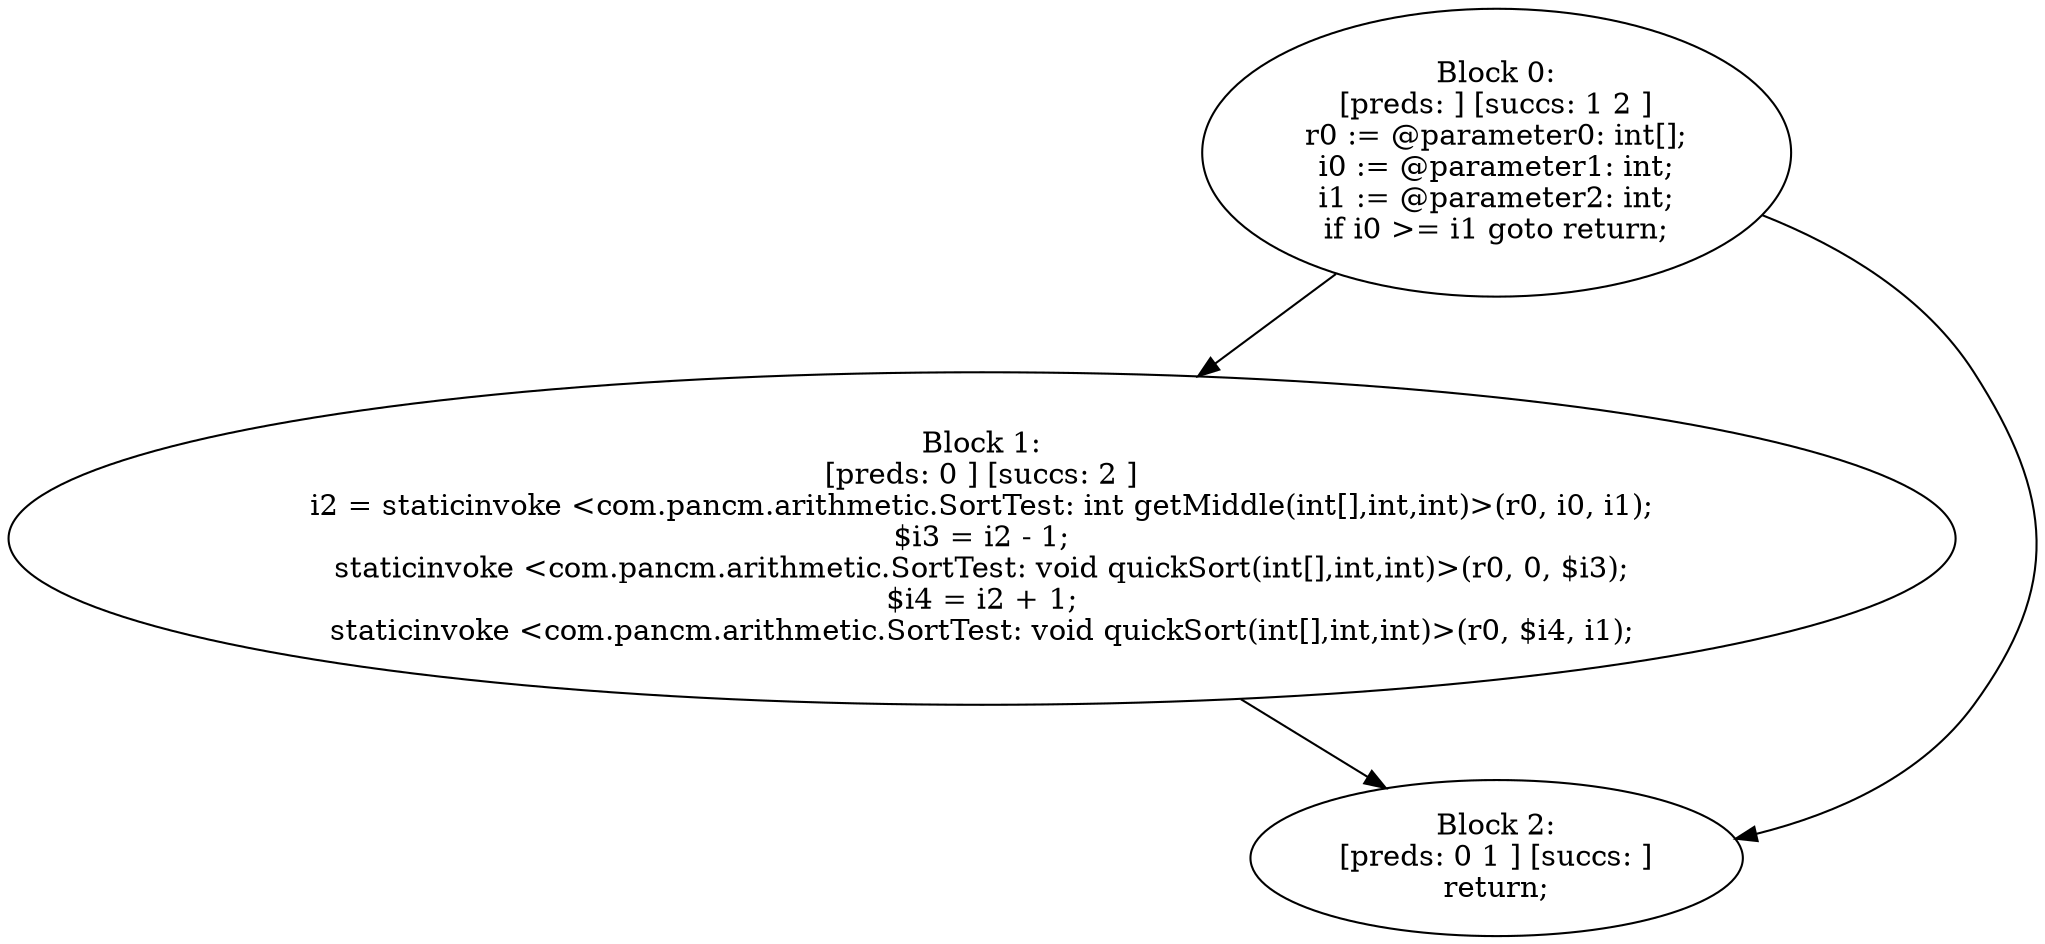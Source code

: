 digraph "unitGraph" {
    "Block 0:
[preds: ] [succs: 1 2 ]
r0 := @parameter0: int[];
i0 := @parameter1: int;
i1 := @parameter2: int;
if i0 >= i1 goto return;
"
    "Block 1:
[preds: 0 ] [succs: 2 ]
i2 = staticinvoke <com.pancm.arithmetic.SortTest: int getMiddle(int[],int,int)>(r0, i0, i1);
$i3 = i2 - 1;
staticinvoke <com.pancm.arithmetic.SortTest: void quickSort(int[],int,int)>(r0, 0, $i3);
$i4 = i2 + 1;
staticinvoke <com.pancm.arithmetic.SortTest: void quickSort(int[],int,int)>(r0, $i4, i1);
"
    "Block 2:
[preds: 0 1 ] [succs: ]
return;
"
    "Block 0:
[preds: ] [succs: 1 2 ]
r0 := @parameter0: int[];
i0 := @parameter1: int;
i1 := @parameter2: int;
if i0 >= i1 goto return;
"->"Block 1:
[preds: 0 ] [succs: 2 ]
i2 = staticinvoke <com.pancm.arithmetic.SortTest: int getMiddle(int[],int,int)>(r0, i0, i1);
$i3 = i2 - 1;
staticinvoke <com.pancm.arithmetic.SortTest: void quickSort(int[],int,int)>(r0, 0, $i3);
$i4 = i2 + 1;
staticinvoke <com.pancm.arithmetic.SortTest: void quickSort(int[],int,int)>(r0, $i4, i1);
";
    "Block 0:
[preds: ] [succs: 1 2 ]
r0 := @parameter0: int[];
i0 := @parameter1: int;
i1 := @parameter2: int;
if i0 >= i1 goto return;
"->"Block 2:
[preds: 0 1 ] [succs: ]
return;
";
    "Block 1:
[preds: 0 ] [succs: 2 ]
i2 = staticinvoke <com.pancm.arithmetic.SortTest: int getMiddle(int[],int,int)>(r0, i0, i1);
$i3 = i2 - 1;
staticinvoke <com.pancm.arithmetic.SortTest: void quickSort(int[],int,int)>(r0, 0, $i3);
$i4 = i2 + 1;
staticinvoke <com.pancm.arithmetic.SortTest: void quickSort(int[],int,int)>(r0, $i4, i1);
"->"Block 2:
[preds: 0 1 ] [succs: ]
return;
";
}
